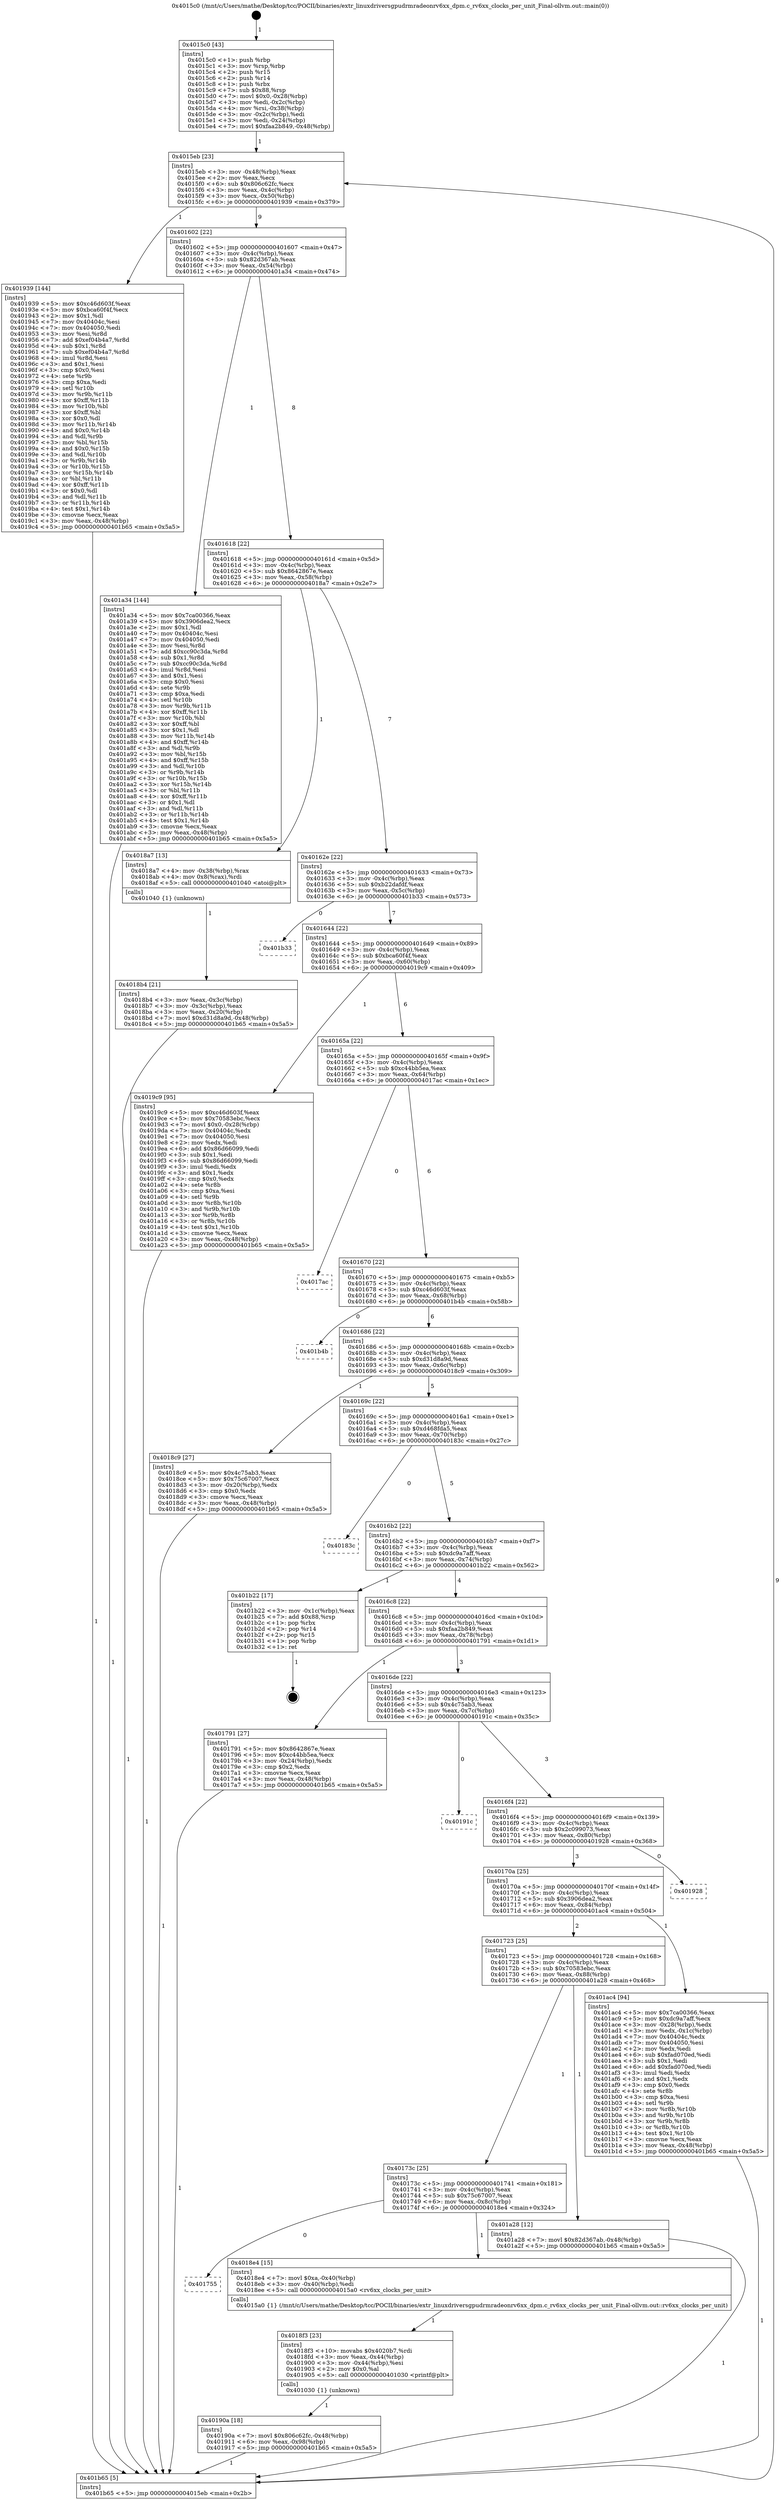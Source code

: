 digraph "0x4015c0" {
  label = "0x4015c0 (/mnt/c/Users/mathe/Desktop/tcc/POCII/binaries/extr_linuxdriversgpudrmradeonrv6xx_dpm.c_rv6xx_clocks_per_unit_Final-ollvm.out::main(0))"
  labelloc = "t"
  node[shape=record]

  Entry [label="",width=0.3,height=0.3,shape=circle,fillcolor=black,style=filled]
  "0x4015eb" [label="{
     0x4015eb [23]\l
     | [instrs]\l
     &nbsp;&nbsp;0x4015eb \<+3\>: mov -0x48(%rbp),%eax\l
     &nbsp;&nbsp;0x4015ee \<+2\>: mov %eax,%ecx\l
     &nbsp;&nbsp;0x4015f0 \<+6\>: sub $0x806c62fc,%ecx\l
     &nbsp;&nbsp;0x4015f6 \<+3\>: mov %eax,-0x4c(%rbp)\l
     &nbsp;&nbsp;0x4015f9 \<+3\>: mov %ecx,-0x50(%rbp)\l
     &nbsp;&nbsp;0x4015fc \<+6\>: je 0000000000401939 \<main+0x379\>\l
  }"]
  "0x401939" [label="{
     0x401939 [144]\l
     | [instrs]\l
     &nbsp;&nbsp;0x401939 \<+5\>: mov $0xc46d603f,%eax\l
     &nbsp;&nbsp;0x40193e \<+5\>: mov $0xbca60f4f,%ecx\l
     &nbsp;&nbsp;0x401943 \<+2\>: mov $0x1,%dl\l
     &nbsp;&nbsp;0x401945 \<+7\>: mov 0x40404c,%esi\l
     &nbsp;&nbsp;0x40194c \<+7\>: mov 0x404050,%edi\l
     &nbsp;&nbsp;0x401953 \<+3\>: mov %esi,%r8d\l
     &nbsp;&nbsp;0x401956 \<+7\>: add $0xef04b4a7,%r8d\l
     &nbsp;&nbsp;0x40195d \<+4\>: sub $0x1,%r8d\l
     &nbsp;&nbsp;0x401961 \<+7\>: sub $0xef04b4a7,%r8d\l
     &nbsp;&nbsp;0x401968 \<+4\>: imul %r8d,%esi\l
     &nbsp;&nbsp;0x40196c \<+3\>: and $0x1,%esi\l
     &nbsp;&nbsp;0x40196f \<+3\>: cmp $0x0,%esi\l
     &nbsp;&nbsp;0x401972 \<+4\>: sete %r9b\l
     &nbsp;&nbsp;0x401976 \<+3\>: cmp $0xa,%edi\l
     &nbsp;&nbsp;0x401979 \<+4\>: setl %r10b\l
     &nbsp;&nbsp;0x40197d \<+3\>: mov %r9b,%r11b\l
     &nbsp;&nbsp;0x401980 \<+4\>: xor $0xff,%r11b\l
     &nbsp;&nbsp;0x401984 \<+3\>: mov %r10b,%bl\l
     &nbsp;&nbsp;0x401987 \<+3\>: xor $0xff,%bl\l
     &nbsp;&nbsp;0x40198a \<+3\>: xor $0x0,%dl\l
     &nbsp;&nbsp;0x40198d \<+3\>: mov %r11b,%r14b\l
     &nbsp;&nbsp;0x401990 \<+4\>: and $0x0,%r14b\l
     &nbsp;&nbsp;0x401994 \<+3\>: and %dl,%r9b\l
     &nbsp;&nbsp;0x401997 \<+3\>: mov %bl,%r15b\l
     &nbsp;&nbsp;0x40199a \<+4\>: and $0x0,%r15b\l
     &nbsp;&nbsp;0x40199e \<+3\>: and %dl,%r10b\l
     &nbsp;&nbsp;0x4019a1 \<+3\>: or %r9b,%r14b\l
     &nbsp;&nbsp;0x4019a4 \<+3\>: or %r10b,%r15b\l
     &nbsp;&nbsp;0x4019a7 \<+3\>: xor %r15b,%r14b\l
     &nbsp;&nbsp;0x4019aa \<+3\>: or %bl,%r11b\l
     &nbsp;&nbsp;0x4019ad \<+4\>: xor $0xff,%r11b\l
     &nbsp;&nbsp;0x4019b1 \<+3\>: or $0x0,%dl\l
     &nbsp;&nbsp;0x4019b4 \<+3\>: and %dl,%r11b\l
     &nbsp;&nbsp;0x4019b7 \<+3\>: or %r11b,%r14b\l
     &nbsp;&nbsp;0x4019ba \<+4\>: test $0x1,%r14b\l
     &nbsp;&nbsp;0x4019be \<+3\>: cmovne %ecx,%eax\l
     &nbsp;&nbsp;0x4019c1 \<+3\>: mov %eax,-0x48(%rbp)\l
     &nbsp;&nbsp;0x4019c4 \<+5\>: jmp 0000000000401b65 \<main+0x5a5\>\l
  }"]
  "0x401602" [label="{
     0x401602 [22]\l
     | [instrs]\l
     &nbsp;&nbsp;0x401602 \<+5\>: jmp 0000000000401607 \<main+0x47\>\l
     &nbsp;&nbsp;0x401607 \<+3\>: mov -0x4c(%rbp),%eax\l
     &nbsp;&nbsp;0x40160a \<+5\>: sub $0x82d367ab,%eax\l
     &nbsp;&nbsp;0x40160f \<+3\>: mov %eax,-0x54(%rbp)\l
     &nbsp;&nbsp;0x401612 \<+6\>: je 0000000000401a34 \<main+0x474\>\l
  }"]
  Exit [label="",width=0.3,height=0.3,shape=circle,fillcolor=black,style=filled,peripheries=2]
  "0x401a34" [label="{
     0x401a34 [144]\l
     | [instrs]\l
     &nbsp;&nbsp;0x401a34 \<+5\>: mov $0x7ca00366,%eax\l
     &nbsp;&nbsp;0x401a39 \<+5\>: mov $0x3906dea2,%ecx\l
     &nbsp;&nbsp;0x401a3e \<+2\>: mov $0x1,%dl\l
     &nbsp;&nbsp;0x401a40 \<+7\>: mov 0x40404c,%esi\l
     &nbsp;&nbsp;0x401a47 \<+7\>: mov 0x404050,%edi\l
     &nbsp;&nbsp;0x401a4e \<+3\>: mov %esi,%r8d\l
     &nbsp;&nbsp;0x401a51 \<+7\>: add $0xcc90c3da,%r8d\l
     &nbsp;&nbsp;0x401a58 \<+4\>: sub $0x1,%r8d\l
     &nbsp;&nbsp;0x401a5c \<+7\>: sub $0xcc90c3da,%r8d\l
     &nbsp;&nbsp;0x401a63 \<+4\>: imul %r8d,%esi\l
     &nbsp;&nbsp;0x401a67 \<+3\>: and $0x1,%esi\l
     &nbsp;&nbsp;0x401a6a \<+3\>: cmp $0x0,%esi\l
     &nbsp;&nbsp;0x401a6d \<+4\>: sete %r9b\l
     &nbsp;&nbsp;0x401a71 \<+3\>: cmp $0xa,%edi\l
     &nbsp;&nbsp;0x401a74 \<+4\>: setl %r10b\l
     &nbsp;&nbsp;0x401a78 \<+3\>: mov %r9b,%r11b\l
     &nbsp;&nbsp;0x401a7b \<+4\>: xor $0xff,%r11b\l
     &nbsp;&nbsp;0x401a7f \<+3\>: mov %r10b,%bl\l
     &nbsp;&nbsp;0x401a82 \<+3\>: xor $0xff,%bl\l
     &nbsp;&nbsp;0x401a85 \<+3\>: xor $0x1,%dl\l
     &nbsp;&nbsp;0x401a88 \<+3\>: mov %r11b,%r14b\l
     &nbsp;&nbsp;0x401a8b \<+4\>: and $0xff,%r14b\l
     &nbsp;&nbsp;0x401a8f \<+3\>: and %dl,%r9b\l
     &nbsp;&nbsp;0x401a92 \<+3\>: mov %bl,%r15b\l
     &nbsp;&nbsp;0x401a95 \<+4\>: and $0xff,%r15b\l
     &nbsp;&nbsp;0x401a99 \<+3\>: and %dl,%r10b\l
     &nbsp;&nbsp;0x401a9c \<+3\>: or %r9b,%r14b\l
     &nbsp;&nbsp;0x401a9f \<+3\>: or %r10b,%r15b\l
     &nbsp;&nbsp;0x401aa2 \<+3\>: xor %r15b,%r14b\l
     &nbsp;&nbsp;0x401aa5 \<+3\>: or %bl,%r11b\l
     &nbsp;&nbsp;0x401aa8 \<+4\>: xor $0xff,%r11b\l
     &nbsp;&nbsp;0x401aac \<+3\>: or $0x1,%dl\l
     &nbsp;&nbsp;0x401aaf \<+3\>: and %dl,%r11b\l
     &nbsp;&nbsp;0x401ab2 \<+3\>: or %r11b,%r14b\l
     &nbsp;&nbsp;0x401ab5 \<+4\>: test $0x1,%r14b\l
     &nbsp;&nbsp;0x401ab9 \<+3\>: cmovne %ecx,%eax\l
     &nbsp;&nbsp;0x401abc \<+3\>: mov %eax,-0x48(%rbp)\l
     &nbsp;&nbsp;0x401abf \<+5\>: jmp 0000000000401b65 \<main+0x5a5\>\l
  }"]
  "0x401618" [label="{
     0x401618 [22]\l
     | [instrs]\l
     &nbsp;&nbsp;0x401618 \<+5\>: jmp 000000000040161d \<main+0x5d\>\l
     &nbsp;&nbsp;0x40161d \<+3\>: mov -0x4c(%rbp),%eax\l
     &nbsp;&nbsp;0x401620 \<+5\>: sub $0x8642867e,%eax\l
     &nbsp;&nbsp;0x401625 \<+3\>: mov %eax,-0x58(%rbp)\l
     &nbsp;&nbsp;0x401628 \<+6\>: je 00000000004018a7 \<main+0x2e7\>\l
  }"]
  "0x40190a" [label="{
     0x40190a [18]\l
     | [instrs]\l
     &nbsp;&nbsp;0x40190a \<+7\>: movl $0x806c62fc,-0x48(%rbp)\l
     &nbsp;&nbsp;0x401911 \<+6\>: mov %eax,-0x98(%rbp)\l
     &nbsp;&nbsp;0x401917 \<+5\>: jmp 0000000000401b65 \<main+0x5a5\>\l
  }"]
  "0x4018a7" [label="{
     0x4018a7 [13]\l
     | [instrs]\l
     &nbsp;&nbsp;0x4018a7 \<+4\>: mov -0x38(%rbp),%rax\l
     &nbsp;&nbsp;0x4018ab \<+4\>: mov 0x8(%rax),%rdi\l
     &nbsp;&nbsp;0x4018af \<+5\>: call 0000000000401040 \<atoi@plt\>\l
     | [calls]\l
     &nbsp;&nbsp;0x401040 \{1\} (unknown)\l
  }"]
  "0x40162e" [label="{
     0x40162e [22]\l
     | [instrs]\l
     &nbsp;&nbsp;0x40162e \<+5\>: jmp 0000000000401633 \<main+0x73\>\l
     &nbsp;&nbsp;0x401633 \<+3\>: mov -0x4c(%rbp),%eax\l
     &nbsp;&nbsp;0x401636 \<+5\>: sub $0xb22dafdf,%eax\l
     &nbsp;&nbsp;0x40163b \<+3\>: mov %eax,-0x5c(%rbp)\l
     &nbsp;&nbsp;0x40163e \<+6\>: je 0000000000401b33 \<main+0x573\>\l
  }"]
  "0x4018f3" [label="{
     0x4018f3 [23]\l
     | [instrs]\l
     &nbsp;&nbsp;0x4018f3 \<+10\>: movabs $0x4020b7,%rdi\l
     &nbsp;&nbsp;0x4018fd \<+3\>: mov %eax,-0x44(%rbp)\l
     &nbsp;&nbsp;0x401900 \<+3\>: mov -0x44(%rbp),%esi\l
     &nbsp;&nbsp;0x401903 \<+2\>: mov $0x0,%al\l
     &nbsp;&nbsp;0x401905 \<+5\>: call 0000000000401030 \<printf@plt\>\l
     | [calls]\l
     &nbsp;&nbsp;0x401030 \{1\} (unknown)\l
  }"]
  "0x401b33" [label="{
     0x401b33\l
  }", style=dashed]
  "0x401644" [label="{
     0x401644 [22]\l
     | [instrs]\l
     &nbsp;&nbsp;0x401644 \<+5\>: jmp 0000000000401649 \<main+0x89\>\l
     &nbsp;&nbsp;0x401649 \<+3\>: mov -0x4c(%rbp),%eax\l
     &nbsp;&nbsp;0x40164c \<+5\>: sub $0xbca60f4f,%eax\l
     &nbsp;&nbsp;0x401651 \<+3\>: mov %eax,-0x60(%rbp)\l
     &nbsp;&nbsp;0x401654 \<+6\>: je 00000000004019c9 \<main+0x409\>\l
  }"]
  "0x401755" [label="{
     0x401755\l
  }", style=dashed]
  "0x4019c9" [label="{
     0x4019c9 [95]\l
     | [instrs]\l
     &nbsp;&nbsp;0x4019c9 \<+5\>: mov $0xc46d603f,%eax\l
     &nbsp;&nbsp;0x4019ce \<+5\>: mov $0x70583ebc,%ecx\l
     &nbsp;&nbsp;0x4019d3 \<+7\>: movl $0x0,-0x28(%rbp)\l
     &nbsp;&nbsp;0x4019da \<+7\>: mov 0x40404c,%edx\l
     &nbsp;&nbsp;0x4019e1 \<+7\>: mov 0x404050,%esi\l
     &nbsp;&nbsp;0x4019e8 \<+2\>: mov %edx,%edi\l
     &nbsp;&nbsp;0x4019ea \<+6\>: add $0x86d66099,%edi\l
     &nbsp;&nbsp;0x4019f0 \<+3\>: sub $0x1,%edi\l
     &nbsp;&nbsp;0x4019f3 \<+6\>: sub $0x86d66099,%edi\l
     &nbsp;&nbsp;0x4019f9 \<+3\>: imul %edi,%edx\l
     &nbsp;&nbsp;0x4019fc \<+3\>: and $0x1,%edx\l
     &nbsp;&nbsp;0x4019ff \<+3\>: cmp $0x0,%edx\l
     &nbsp;&nbsp;0x401a02 \<+4\>: sete %r8b\l
     &nbsp;&nbsp;0x401a06 \<+3\>: cmp $0xa,%esi\l
     &nbsp;&nbsp;0x401a09 \<+4\>: setl %r9b\l
     &nbsp;&nbsp;0x401a0d \<+3\>: mov %r8b,%r10b\l
     &nbsp;&nbsp;0x401a10 \<+3\>: and %r9b,%r10b\l
     &nbsp;&nbsp;0x401a13 \<+3\>: xor %r9b,%r8b\l
     &nbsp;&nbsp;0x401a16 \<+3\>: or %r8b,%r10b\l
     &nbsp;&nbsp;0x401a19 \<+4\>: test $0x1,%r10b\l
     &nbsp;&nbsp;0x401a1d \<+3\>: cmovne %ecx,%eax\l
     &nbsp;&nbsp;0x401a20 \<+3\>: mov %eax,-0x48(%rbp)\l
     &nbsp;&nbsp;0x401a23 \<+5\>: jmp 0000000000401b65 \<main+0x5a5\>\l
  }"]
  "0x40165a" [label="{
     0x40165a [22]\l
     | [instrs]\l
     &nbsp;&nbsp;0x40165a \<+5\>: jmp 000000000040165f \<main+0x9f\>\l
     &nbsp;&nbsp;0x40165f \<+3\>: mov -0x4c(%rbp),%eax\l
     &nbsp;&nbsp;0x401662 \<+5\>: sub $0xc44bb5ea,%eax\l
     &nbsp;&nbsp;0x401667 \<+3\>: mov %eax,-0x64(%rbp)\l
     &nbsp;&nbsp;0x40166a \<+6\>: je 00000000004017ac \<main+0x1ec\>\l
  }"]
  "0x4018e4" [label="{
     0x4018e4 [15]\l
     | [instrs]\l
     &nbsp;&nbsp;0x4018e4 \<+7\>: movl $0xa,-0x40(%rbp)\l
     &nbsp;&nbsp;0x4018eb \<+3\>: mov -0x40(%rbp),%edi\l
     &nbsp;&nbsp;0x4018ee \<+5\>: call 00000000004015a0 \<rv6xx_clocks_per_unit\>\l
     | [calls]\l
     &nbsp;&nbsp;0x4015a0 \{1\} (/mnt/c/Users/mathe/Desktop/tcc/POCII/binaries/extr_linuxdriversgpudrmradeonrv6xx_dpm.c_rv6xx_clocks_per_unit_Final-ollvm.out::rv6xx_clocks_per_unit)\l
  }"]
  "0x4017ac" [label="{
     0x4017ac\l
  }", style=dashed]
  "0x401670" [label="{
     0x401670 [22]\l
     | [instrs]\l
     &nbsp;&nbsp;0x401670 \<+5\>: jmp 0000000000401675 \<main+0xb5\>\l
     &nbsp;&nbsp;0x401675 \<+3\>: mov -0x4c(%rbp),%eax\l
     &nbsp;&nbsp;0x401678 \<+5\>: sub $0xc46d603f,%eax\l
     &nbsp;&nbsp;0x40167d \<+3\>: mov %eax,-0x68(%rbp)\l
     &nbsp;&nbsp;0x401680 \<+6\>: je 0000000000401b4b \<main+0x58b\>\l
  }"]
  "0x40173c" [label="{
     0x40173c [25]\l
     | [instrs]\l
     &nbsp;&nbsp;0x40173c \<+5\>: jmp 0000000000401741 \<main+0x181\>\l
     &nbsp;&nbsp;0x401741 \<+3\>: mov -0x4c(%rbp),%eax\l
     &nbsp;&nbsp;0x401744 \<+5\>: sub $0x75c67007,%eax\l
     &nbsp;&nbsp;0x401749 \<+6\>: mov %eax,-0x8c(%rbp)\l
     &nbsp;&nbsp;0x40174f \<+6\>: je 00000000004018e4 \<main+0x324\>\l
  }"]
  "0x401b4b" [label="{
     0x401b4b\l
  }", style=dashed]
  "0x401686" [label="{
     0x401686 [22]\l
     | [instrs]\l
     &nbsp;&nbsp;0x401686 \<+5\>: jmp 000000000040168b \<main+0xcb\>\l
     &nbsp;&nbsp;0x40168b \<+3\>: mov -0x4c(%rbp),%eax\l
     &nbsp;&nbsp;0x40168e \<+5\>: sub $0xd31d8a9d,%eax\l
     &nbsp;&nbsp;0x401693 \<+3\>: mov %eax,-0x6c(%rbp)\l
     &nbsp;&nbsp;0x401696 \<+6\>: je 00000000004018c9 \<main+0x309\>\l
  }"]
  "0x401a28" [label="{
     0x401a28 [12]\l
     | [instrs]\l
     &nbsp;&nbsp;0x401a28 \<+7\>: movl $0x82d367ab,-0x48(%rbp)\l
     &nbsp;&nbsp;0x401a2f \<+5\>: jmp 0000000000401b65 \<main+0x5a5\>\l
  }"]
  "0x4018c9" [label="{
     0x4018c9 [27]\l
     | [instrs]\l
     &nbsp;&nbsp;0x4018c9 \<+5\>: mov $0x4c75ab3,%eax\l
     &nbsp;&nbsp;0x4018ce \<+5\>: mov $0x75c67007,%ecx\l
     &nbsp;&nbsp;0x4018d3 \<+3\>: mov -0x20(%rbp),%edx\l
     &nbsp;&nbsp;0x4018d6 \<+3\>: cmp $0x0,%edx\l
     &nbsp;&nbsp;0x4018d9 \<+3\>: cmove %ecx,%eax\l
     &nbsp;&nbsp;0x4018dc \<+3\>: mov %eax,-0x48(%rbp)\l
     &nbsp;&nbsp;0x4018df \<+5\>: jmp 0000000000401b65 \<main+0x5a5\>\l
  }"]
  "0x40169c" [label="{
     0x40169c [22]\l
     | [instrs]\l
     &nbsp;&nbsp;0x40169c \<+5\>: jmp 00000000004016a1 \<main+0xe1\>\l
     &nbsp;&nbsp;0x4016a1 \<+3\>: mov -0x4c(%rbp),%eax\l
     &nbsp;&nbsp;0x4016a4 \<+5\>: sub $0xd468fda5,%eax\l
     &nbsp;&nbsp;0x4016a9 \<+3\>: mov %eax,-0x70(%rbp)\l
     &nbsp;&nbsp;0x4016ac \<+6\>: je 000000000040183c \<main+0x27c\>\l
  }"]
  "0x401723" [label="{
     0x401723 [25]\l
     | [instrs]\l
     &nbsp;&nbsp;0x401723 \<+5\>: jmp 0000000000401728 \<main+0x168\>\l
     &nbsp;&nbsp;0x401728 \<+3\>: mov -0x4c(%rbp),%eax\l
     &nbsp;&nbsp;0x40172b \<+5\>: sub $0x70583ebc,%eax\l
     &nbsp;&nbsp;0x401730 \<+6\>: mov %eax,-0x88(%rbp)\l
     &nbsp;&nbsp;0x401736 \<+6\>: je 0000000000401a28 \<main+0x468\>\l
  }"]
  "0x40183c" [label="{
     0x40183c\l
  }", style=dashed]
  "0x4016b2" [label="{
     0x4016b2 [22]\l
     | [instrs]\l
     &nbsp;&nbsp;0x4016b2 \<+5\>: jmp 00000000004016b7 \<main+0xf7\>\l
     &nbsp;&nbsp;0x4016b7 \<+3\>: mov -0x4c(%rbp),%eax\l
     &nbsp;&nbsp;0x4016ba \<+5\>: sub $0xdc9a7aff,%eax\l
     &nbsp;&nbsp;0x4016bf \<+3\>: mov %eax,-0x74(%rbp)\l
     &nbsp;&nbsp;0x4016c2 \<+6\>: je 0000000000401b22 \<main+0x562\>\l
  }"]
  "0x401ac4" [label="{
     0x401ac4 [94]\l
     | [instrs]\l
     &nbsp;&nbsp;0x401ac4 \<+5\>: mov $0x7ca00366,%eax\l
     &nbsp;&nbsp;0x401ac9 \<+5\>: mov $0xdc9a7aff,%ecx\l
     &nbsp;&nbsp;0x401ace \<+3\>: mov -0x28(%rbp),%edx\l
     &nbsp;&nbsp;0x401ad1 \<+3\>: mov %edx,-0x1c(%rbp)\l
     &nbsp;&nbsp;0x401ad4 \<+7\>: mov 0x40404c,%edx\l
     &nbsp;&nbsp;0x401adb \<+7\>: mov 0x404050,%esi\l
     &nbsp;&nbsp;0x401ae2 \<+2\>: mov %edx,%edi\l
     &nbsp;&nbsp;0x401ae4 \<+6\>: sub $0xfad070ed,%edi\l
     &nbsp;&nbsp;0x401aea \<+3\>: sub $0x1,%edi\l
     &nbsp;&nbsp;0x401aed \<+6\>: add $0xfad070ed,%edi\l
     &nbsp;&nbsp;0x401af3 \<+3\>: imul %edi,%edx\l
     &nbsp;&nbsp;0x401af6 \<+3\>: and $0x1,%edx\l
     &nbsp;&nbsp;0x401af9 \<+3\>: cmp $0x0,%edx\l
     &nbsp;&nbsp;0x401afc \<+4\>: sete %r8b\l
     &nbsp;&nbsp;0x401b00 \<+3\>: cmp $0xa,%esi\l
     &nbsp;&nbsp;0x401b03 \<+4\>: setl %r9b\l
     &nbsp;&nbsp;0x401b07 \<+3\>: mov %r8b,%r10b\l
     &nbsp;&nbsp;0x401b0a \<+3\>: and %r9b,%r10b\l
     &nbsp;&nbsp;0x401b0d \<+3\>: xor %r9b,%r8b\l
     &nbsp;&nbsp;0x401b10 \<+3\>: or %r8b,%r10b\l
     &nbsp;&nbsp;0x401b13 \<+4\>: test $0x1,%r10b\l
     &nbsp;&nbsp;0x401b17 \<+3\>: cmovne %ecx,%eax\l
     &nbsp;&nbsp;0x401b1a \<+3\>: mov %eax,-0x48(%rbp)\l
     &nbsp;&nbsp;0x401b1d \<+5\>: jmp 0000000000401b65 \<main+0x5a5\>\l
  }"]
  "0x401b22" [label="{
     0x401b22 [17]\l
     | [instrs]\l
     &nbsp;&nbsp;0x401b22 \<+3\>: mov -0x1c(%rbp),%eax\l
     &nbsp;&nbsp;0x401b25 \<+7\>: add $0x88,%rsp\l
     &nbsp;&nbsp;0x401b2c \<+1\>: pop %rbx\l
     &nbsp;&nbsp;0x401b2d \<+2\>: pop %r14\l
     &nbsp;&nbsp;0x401b2f \<+2\>: pop %r15\l
     &nbsp;&nbsp;0x401b31 \<+1\>: pop %rbp\l
     &nbsp;&nbsp;0x401b32 \<+1\>: ret\l
  }"]
  "0x4016c8" [label="{
     0x4016c8 [22]\l
     | [instrs]\l
     &nbsp;&nbsp;0x4016c8 \<+5\>: jmp 00000000004016cd \<main+0x10d\>\l
     &nbsp;&nbsp;0x4016cd \<+3\>: mov -0x4c(%rbp),%eax\l
     &nbsp;&nbsp;0x4016d0 \<+5\>: sub $0xfaa2b849,%eax\l
     &nbsp;&nbsp;0x4016d5 \<+3\>: mov %eax,-0x78(%rbp)\l
     &nbsp;&nbsp;0x4016d8 \<+6\>: je 0000000000401791 \<main+0x1d1\>\l
  }"]
  "0x40170a" [label="{
     0x40170a [25]\l
     | [instrs]\l
     &nbsp;&nbsp;0x40170a \<+5\>: jmp 000000000040170f \<main+0x14f\>\l
     &nbsp;&nbsp;0x40170f \<+3\>: mov -0x4c(%rbp),%eax\l
     &nbsp;&nbsp;0x401712 \<+5\>: sub $0x3906dea2,%eax\l
     &nbsp;&nbsp;0x401717 \<+6\>: mov %eax,-0x84(%rbp)\l
     &nbsp;&nbsp;0x40171d \<+6\>: je 0000000000401ac4 \<main+0x504\>\l
  }"]
  "0x401791" [label="{
     0x401791 [27]\l
     | [instrs]\l
     &nbsp;&nbsp;0x401791 \<+5\>: mov $0x8642867e,%eax\l
     &nbsp;&nbsp;0x401796 \<+5\>: mov $0xc44bb5ea,%ecx\l
     &nbsp;&nbsp;0x40179b \<+3\>: mov -0x24(%rbp),%edx\l
     &nbsp;&nbsp;0x40179e \<+3\>: cmp $0x2,%edx\l
     &nbsp;&nbsp;0x4017a1 \<+3\>: cmovne %ecx,%eax\l
     &nbsp;&nbsp;0x4017a4 \<+3\>: mov %eax,-0x48(%rbp)\l
     &nbsp;&nbsp;0x4017a7 \<+5\>: jmp 0000000000401b65 \<main+0x5a5\>\l
  }"]
  "0x4016de" [label="{
     0x4016de [22]\l
     | [instrs]\l
     &nbsp;&nbsp;0x4016de \<+5\>: jmp 00000000004016e3 \<main+0x123\>\l
     &nbsp;&nbsp;0x4016e3 \<+3\>: mov -0x4c(%rbp),%eax\l
     &nbsp;&nbsp;0x4016e6 \<+5\>: sub $0x4c75ab3,%eax\l
     &nbsp;&nbsp;0x4016eb \<+3\>: mov %eax,-0x7c(%rbp)\l
     &nbsp;&nbsp;0x4016ee \<+6\>: je 000000000040191c \<main+0x35c\>\l
  }"]
  "0x401b65" [label="{
     0x401b65 [5]\l
     | [instrs]\l
     &nbsp;&nbsp;0x401b65 \<+5\>: jmp 00000000004015eb \<main+0x2b\>\l
  }"]
  "0x4015c0" [label="{
     0x4015c0 [43]\l
     | [instrs]\l
     &nbsp;&nbsp;0x4015c0 \<+1\>: push %rbp\l
     &nbsp;&nbsp;0x4015c1 \<+3\>: mov %rsp,%rbp\l
     &nbsp;&nbsp;0x4015c4 \<+2\>: push %r15\l
     &nbsp;&nbsp;0x4015c6 \<+2\>: push %r14\l
     &nbsp;&nbsp;0x4015c8 \<+1\>: push %rbx\l
     &nbsp;&nbsp;0x4015c9 \<+7\>: sub $0x88,%rsp\l
     &nbsp;&nbsp;0x4015d0 \<+7\>: movl $0x0,-0x28(%rbp)\l
     &nbsp;&nbsp;0x4015d7 \<+3\>: mov %edi,-0x2c(%rbp)\l
     &nbsp;&nbsp;0x4015da \<+4\>: mov %rsi,-0x38(%rbp)\l
     &nbsp;&nbsp;0x4015de \<+3\>: mov -0x2c(%rbp),%edi\l
     &nbsp;&nbsp;0x4015e1 \<+3\>: mov %edi,-0x24(%rbp)\l
     &nbsp;&nbsp;0x4015e4 \<+7\>: movl $0xfaa2b849,-0x48(%rbp)\l
  }"]
  "0x4018b4" [label="{
     0x4018b4 [21]\l
     | [instrs]\l
     &nbsp;&nbsp;0x4018b4 \<+3\>: mov %eax,-0x3c(%rbp)\l
     &nbsp;&nbsp;0x4018b7 \<+3\>: mov -0x3c(%rbp),%eax\l
     &nbsp;&nbsp;0x4018ba \<+3\>: mov %eax,-0x20(%rbp)\l
     &nbsp;&nbsp;0x4018bd \<+7\>: movl $0xd31d8a9d,-0x48(%rbp)\l
     &nbsp;&nbsp;0x4018c4 \<+5\>: jmp 0000000000401b65 \<main+0x5a5\>\l
  }"]
  "0x401928" [label="{
     0x401928\l
  }", style=dashed]
  "0x40191c" [label="{
     0x40191c\l
  }", style=dashed]
  "0x4016f4" [label="{
     0x4016f4 [22]\l
     | [instrs]\l
     &nbsp;&nbsp;0x4016f4 \<+5\>: jmp 00000000004016f9 \<main+0x139\>\l
     &nbsp;&nbsp;0x4016f9 \<+3\>: mov -0x4c(%rbp),%eax\l
     &nbsp;&nbsp;0x4016fc \<+5\>: sub $0x2c099073,%eax\l
     &nbsp;&nbsp;0x401701 \<+3\>: mov %eax,-0x80(%rbp)\l
     &nbsp;&nbsp;0x401704 \<+6\>: je 0000000000401928 \<main+0x368\>\l
  }"]
  Entry -> "0x4015c0" [label=" 1"]
  "0x4015eb" -> "0x401939" [label=" 1"]
  "0x4015eb" -> "0x401602" [label=" 9"]
  "0x401b22" -> Exit [label=" 1"]
  "0x401602" -> "0x401a34" [label=" 1"]
  "0x401602" -> "0x401618" [label=" 8"]
  "0x401ac4" -> "0x401b65" [label=" 1"]
  "0x401618" -> "0x4018a7" [label=" 1"]
  "0x401618" -> "0x40162e" [label=" 7"]
  "0x401a34" -> "0x401b65" [label=" 1"]
  "0x40162e" -> "0x401b33" [label=" 0"]
  "0x40162e" -> "0x401644" [label=" 7"]
  "0x401a28" -> "0x401b65" [label=" 1"]
  "0x401644" -> "0x4019c9" [label=" 1"]
  "0x401644" -> "0x40165a" [label=" 6"]
  "0x4019c9" -> "0x401b65" [label=" 1"]
  "0x40165a" -> "0x4017ac" [label=" 0"]
  "0x40165a" -> "0x401670" [label=" 6"]
  "0x401939" -> "0x401b65" [label=" 1"]
  "0x401670" -> "0x401b4b" [label=" 0"]
  "0x401670" -> "0x401686" [label=" 6"]
  "0x4018f3" -> "0x40190a" [label=" 1"]
  "0x401686" -> "0x4018c9" [label=" 1"]
  "0x401686" -> "0x40169c" [label=" 5"]
  "0x4018e4" -> "0x4018f3" [label=" 1"]
  "0x40169c" -> "0x40183c" [label=" 0"]
  "0x40169c" -> "0x4016b2" [label=" 5"]
  "0x40173c" -> "0x4018e4" [label=" 1"]
  "0x4016b2" -> "0x401b22" [label=" 1"]
  "0x4016b2" -> "0x4016c8" [label=" 4"]
  "0x40190a" -> "0x401b65" [label=" 1"]
  "0x4016c8" -> "0x401791" [label=" 1"]
  "0x4016c8" -> "0x4016de" [label=" 3"]
  "0x401791" -> "0x401b65" [label=" 1"]
  "0x4015c0" -> "0x4015eb" [label=" 1"]
  "0x401b65" -> "0x4015eb" [label=" 9"]
  "0x4018a7" -> "0x4018b4" [label=" 1"]
  "0x4018b4" -> "0x401b65" [label=" 1"]
  "0x4018c9" -> "0x401b65" [label=" 1"]
  "0x401723" -> "0x401a28" [label=" 1"]
  "0x4016de" -> "0x40191c" [label=" 0"]
  "0x4016de" -> "0x4016f4" [label=" 3"]
  "0x40173c" -> "0x401755" [label=" 0"]
  "0x4016f4" -> "0x401928" [label=" 0"]
  "0x4016f4" -> "0x40170a" [label=" 3"]
  "0x401723" -> "0x40173c" [label=" 1"]
  "0x40170a" -> "0x401ac4" [label=" 1"]
  "0x40170a" -> "0x401723" [label=" 2"]
}
